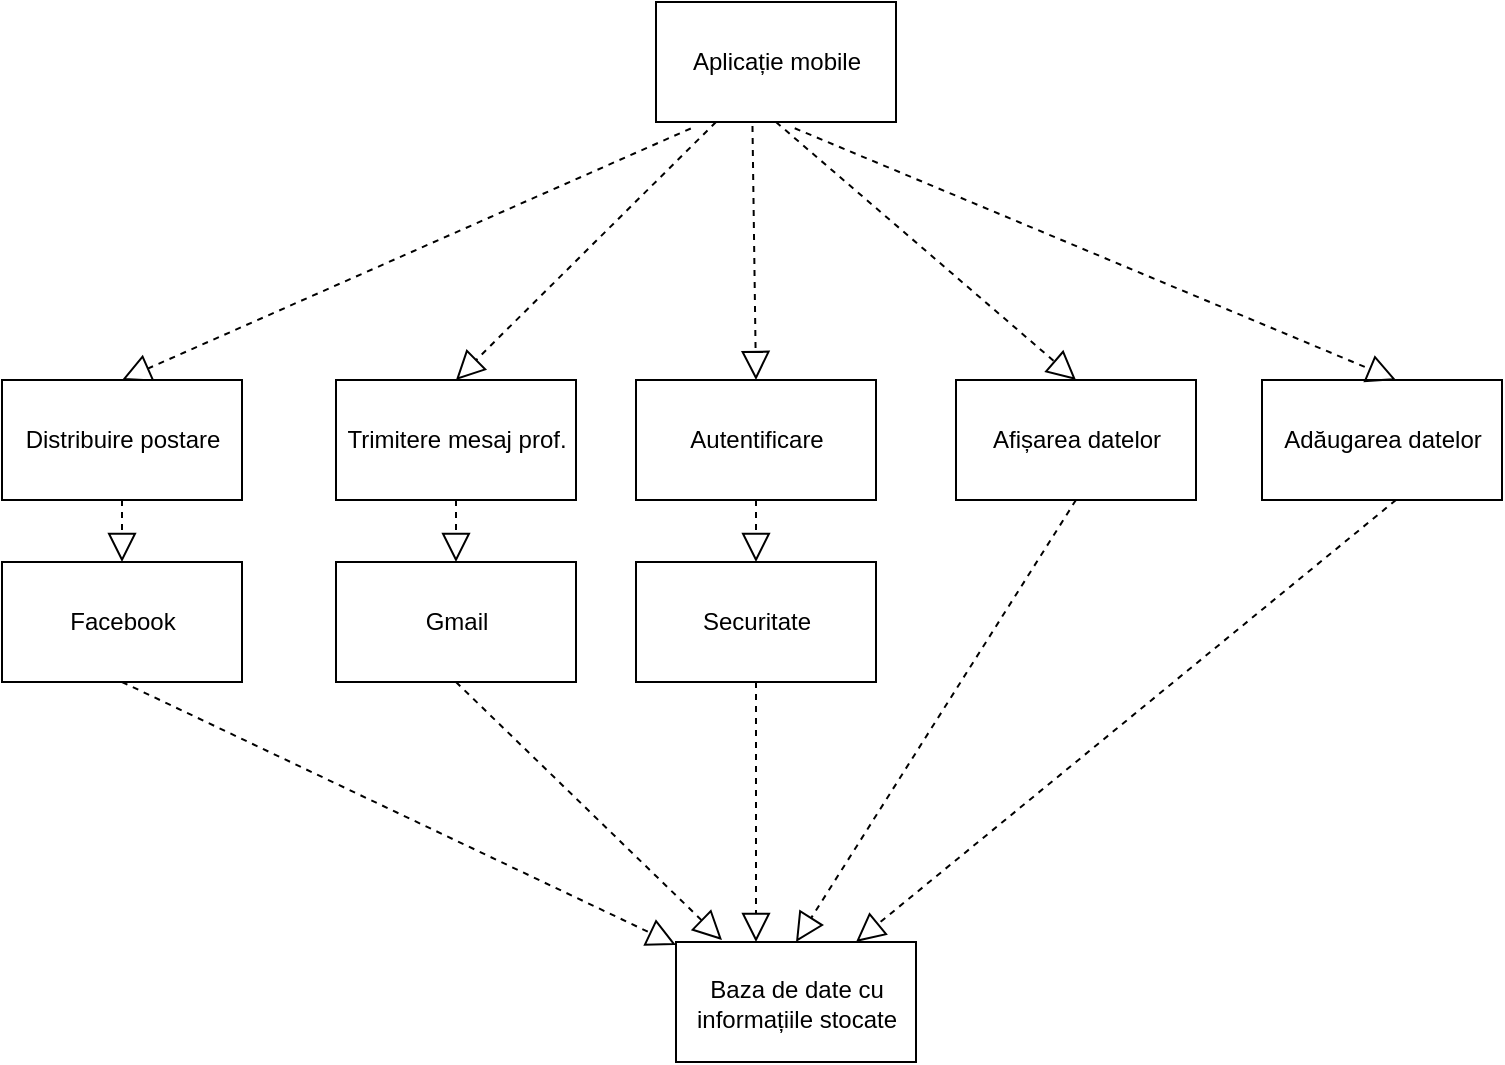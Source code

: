 <mxfile version="12.4.9" type="google"><diagram id="Uqrub3g3tFDlaH3tobnt" name="Page-1"><mxGraphModel dx="925" dy="1557" grid="1" gridSize="10" guides="1" tooltips="1" connect="1" arrows="1" fold="1" page="1" pageScale="1" pageWidth="850" pageHeight="1100" math="0" shadow="0"><root><mxCell id="0"/><mxCell id="1" parent="0"/><mxCell id="fcyRmckIfJ4uwl98cWyP-20" value="" style="rounded=0;whiteSpace=wrap;html=1;" parent="1" vertex="1"><mxGeometry x="437" y="-400" width="120" height="60" as="geometry"/></mxCell><mxCell id="fcyRmckIfJ4uwl98cWyP-1" value="" style="rounded=0;whiteSpace=wrap;html=1;" parent="1" vertex="1"><mxGeometry x="427" y="-870" width="120" height="60" as="geometry"/></mxCell><mxCell id="fcyRmckIfJ4uwl98cWyP-3" value="Aplicație mobile" style="text;html=1;resizable=0;autosize=1;align=center;verticalAlign=middle;points=[];fillColor=none;strokeColor=none;rounded=0;" parent="1" vertex="1"><mxGeometry x="437" y="-850" width="100" height="20" as="geometry"/></mxCell><mxCell id="fcyRmckIfJ4uwl98cWyP-4" value="Baza de date cu" style="text;html=1;resizable=0;autosize=1;align=center;verticalAlign=middle;points=[];fillColor=none;strokeColor=none;rounded=0;" parent="1" vertex="1"><mxGeometry x="447" y="-386" width="100" height="20" as="geometry"/></mxCell><mxCell id="fcyRmckIfJ4uwl98cWyP-5" value="informațiile stocate" style="text;html=1;resizable=0;autosize=1;align=center;verticalAlign=middle;points=[];fillColor=none;strokeColor=none;rounded=0;" parent="1" vertex="1"><mxGeometry x="437" y="-371" width="120" height="20" as="geometry"/></mxCell><mxCell id="fcyRmckIfJ4uwl98cWyP-9" value="" style="endArrow=block;dashed=1;endFill=0;endSize=12;html=1;exitX=0.5;exitY=1;exitDx=0;exitDy=0;entryX=0.5;entryY=0;entryDx=0;entryDy=0;" parent="1" source="fcyRmckIfJ4uwl98cWyP-1" target="fcyRmckIfJ4uwl98cWyP-10" edge="1"><mxGeometry width="160" relative="1" as="geometry"><mxPoint x="636" y="-731" as="sourcePoint"/><mxPoint x="636" y="-691" as="targetPoint"/></mxGeometry></mxCell><mxCell id="fcyRmckIfJ4uwl98cWyP-10" value="" style="rounded=0;whiteSpace=wrap;html=1;" parent="1" vertex="1"><mxGeometry x="577" y="-681" width="120" height="60" as="geometry"/></mxCell><mxCell id="fcyRmckIfJ4uwl98cWyP-14" value="" style="endArrow=block;dashed=1;endFill=0;endSize=12;html=1;entryX=0.5;entryY=0;entryDx=0;entryDy=0;exitX=0.5;exitY=1;exitDx=0;exitDy=0;" parent="1" source="fcyRmckIfJ4uwl98cWyP-10" target="fcyRmckIfJ4uwl98cWyP-20" edge="1"><mxGeometry width="160" relative="1" as="geometry"><mxPoint x="637" y="-501" as="sourcePoint"/><mxPoint x="637" y="-431" as="targetPoint"/></mxGeometry></mxCell><mxCell id="fcyRmckIfJ4uwl98cWyP-17" value="" style="rounded=0;whiteSpace=wrap;html=1;" parent="1" vertex="1"><mxGeometry x="417" y="-681" width="120" height="60" as="geometry"/></mxCell><mxCell id="fcyRmckIfJ4uwl98cWyP-18" value="" style="rounded=0;whiteSpace=wrap;html=1;" parent="1" vertex="1"><mxGeometry x="730" y="-681" width="120" height="60" as="geometry"/></mxCell><mxCell id="fcyRmckIfJ4uwl98cWyP-19" value="Autentificare" style="text;html=1;resizable=0;autosize=1;align=center;verticalAlign=middle;points=[];fillColor=none;strokeColor=none;rounded=0;" parent="1" vertex="1"><mxGeometry x="437" y="-661" width="80" height="20" as="geometry"/></mxCell><mxCell id="fcyRmckIfJ4uwl98cWyP-22" value="" style="endArrow=block;dashed=1;endFill=0;endSize=12;html=1;exitX=0.5;exitY=1;exitDx=0;exitDy=0;" parent="1" source="fcyRmckIfJ4uwl98cWyP-17" target="fcyRmckIfJ4uwl98cWyP-29" edge="1"><mxGeometry width="160" relative="1" as="geometry"><mxPoint x="417" y="-460" as="sourcePoint"/><mxPoint x="577" y="-460" as="targetPoint"/></mxGeometry></mxCell><mxCell id="fcyRmckIfJ4uwl98cWyP-23" value="" style="endArrow=block;dashed=1;endFill=0;endSize=12;html=1;entryX=0.75;entryY=0;entryDx=0;entryDy=0;exitX=0.5;exitY=1;exitDx=0;exitDy=0;" parent="1" target="fcyRmckIfJ4uwl98cWyP-20" edge="1"><mxGeometry width="160" relative="1" as="geometry"><mxPoint x="797" y="-621" as="sourcePoint"/><mxPoint x="907" y="-450" as="targetPoint"/></mxGeometry></mxCell><mxCell id="fcyRmckIfJ4uwl98cWyP-24" value="Afișarea datelor" style="text;html=1;resizable=0;autosize=1;align=center;verticalAlign=middle;points=[];fillColor=none;strokeColor=none;rounded=0;" parent="1" vertex="1"><mxGeometry x="587" y="-661" width="100" height="20" as="geometry"/></mxCell><mxCell id="fcyRmckIfJ4uwl98cWyP-25" value="Adăugarea datelor" style="text;html=1;resizable=0;autosize=1;align=center;verticalAlign=middle;points=[];fillColor=none;strokeColor=none;rounded=0;" parent="1" vertex="1"><mxGeometry x="735" y="-661" width="110" height="20" as="geometry"/></mxCell><mxCell id="fcyRmckIfJ4uwl98cWyP-27" value="" style="endArrow=block;dashed=1;endFill=0;endSize=12;html=1;entryX=0.5;entryY=0;entryDx=0;entryDy=0;exitX=0.402;exitY=1.033;exitDx=0;exitDy=0;exitPerimeter=0;" parent="1" source="fcyRmckIfJ4uwl98cWyP-1" target="fcyRmckIfJ4uwl98cWyP-17" edge="1"><mxGeometry width="160" relative="1" as="geometry"><mxPoint x="337" y="-560" as="sourcePoint"/><mxPoint x="497" y="-560" as="targetPoint"/></mxGeometry></mxCell><mxCell id="fcyRmckIfJ4uwl98cWyP-28" value="" style="endArrow=block;dashed=1;endFill=0;endSize=12;html=1;entryX=0.5;entryY=0;entryDx=0;entryDy=0;exitX=0.578;exitY=1.052;exitDx=0;exitDy=0;exitPerimeter=0;" parent="1" source="fcyRmckIfJ4uwl98cWyP-1" edge="1"><mxGeometry width="160" relative="1" as="geometry"><mxPoint x="817" y="-740" as="sourcePoint"/><mxPoint x="797" y="-681" as="targetPoint"/></mxGeometry></mxCell><mxCell id="fcyRmckIfJ4uwl98cWyP-29" value="" style="rounded=0;whiteSpace=wrap;html=1;" parent="1" vertex="1"><mxGeometry x="417" y="-590" width="120" height="60" as="geometry"/></mxCell><mxCell id="fcyRmckIfJ4uwl98cWyP-30" value="Securitate" style="text;html=1;resizable=0;autosize=1;align=center;verticalAlign=middle;points=[];fillColor=none;strokeColor=none;rounded=0;" parent="1" vertex="1"><mxGeometry x="442" y="-570" width="70" height="20" as="geometry"/></mxCell><mxCell id="fcyRmckIfJ4uwl98cWyP-31" value="" style="rounded=0;whiteSpace=wrap;html=1;" parent="1" vertex="1"><mxGeometry x="267" y="-681" width="120" height="60" as="geometry"/></mxCell><mxCell id="fcyRmckIfJ4uwl98cWyP-32" value="Trimitere mesaj prof." style="text;html=1;resizable=0;autosize=1;align=center;verticalAlign=middle;points=[];fillColor=none;strokeColor=none;rounded=0;" parent="1" vertex="1"><mxGeometry x="267" y="-661" width="120" height="20" as="geometry"/></mxCell><mxCell id="fcyRmckIfJ4uwl98cWyP-33" value="" style="endArrow=block;dashed=1;endFill=0;endSize=12;html=1;exitX=0.5;exitY=1;exitDx=0;exitDy=0;" parent="1" source="fcyRmckIfJ4uwl98cWyP-29" edge="1"><mxGeometry width="160" relative="1" as="geometry"><mxPoint x="407" y="-480" as="sourcePoint"/><mxPoint x="477" y="-400" as="targetPoint"/></mxGeometry></mxCell><mxCell id="fcyRmckIfJ4uwl98cWyP-36" value="" style="rounded=0;whiteSpace=wrap;html=1;" parent="1" vertex="1"><mxGeometry x="267" y="-590" width="120" height="60" as="geometry"/></mxCell><mxCell id="fcyRmckIfJ4uwl98cWyP-37" value="Gmail" style="text;html=1;resizable=0;autosize=1;align=center;verticalAlign=middle;points=[];fillColor=none;strokeColor=none;rounded=0;" parent="1" vertex="1"><mxGeometry x="302" y="-570" width="50" height="20" as="geometry"/></mxCell><mxCell id="fcyRmckIfJ4uwl98cWyP-38" value="" style="endArrow=block;dashed=1;endFill=0;endSize=12;html=1;exitX=0.5;exitY=1;exitDx=0;exitDy=0;entryX=0.5;entryY=0;entryDx=0;entryDy=0;" parent="1" source="fcyRmckIfJ4uwl98cWyP-31" target="fcyRmckIfJ4uwl98cWyP-36" edge="1"><mxGeometry width="160" relative="1" as="geometry"><mxPoint x="247" y="-500" as="sourcePoint"/><mxPoint x="407" y="-500" as="targetPoint"/></mxGeometry></mxCell><mxCell id="fcyRmckIfJ4uwl98cWyP-40" value="" style="endArrow=block;dashed=1;endFill=0;endSize=12;html=1;exitX=0.5;exitY=1;exitDx=0;exitDy=0;" parent="1" source="fcyRmckIfJ4uwl98cWyP-36" edge="1"><mxGeometry width="160" relative="1" as="geometry"><mxPoint x="347" y="-430" as="sourcePoint"/><mxPoint x="460" y="-401" as="targetPoint"/></mxGeometry></mxCell><mxCell id="fcyRmckIfJ4uwl98cWyP-41" value="" style="endArrow=block;dashed=1;endFill=0;endSize=12;html=1;entryX=0.5;entryY=0;entryDx=0;entryDy=0;exitX=0.25;exitY=1;exitDx=0;exitDy=0;" parent="1" source="fcyRmckIfJ4uwl98cWyP-1" target="fcyRmckIfJ4uwl98cWyP-31" edge="1"><mxGeometry width="160" relative="1" as="geometry"><mxPoint x="367" y="-780" as="sourcePoint"/><mxPoint x="527" y="-780" as="targetPoint"/></mxGeometry></mxCell><mxCell id="HhTTvRIaau0kXakKo1CG-1" value="" style="endArrow=block;dashed=1;endFill=0;endSize=12;html=1;exitX=0.145;exitY=1.054;exitDx=0;exitDy=0;exitPerimeter=0;" edge="1" parent="1" source="fcyRmckIfJ4uwl98cWyP-1"><mxGeometry width="160" relative="1" as="geometry"><mxPoint x="512" y="-800" as="sourcePoint"/><mxPoint x="160" y="-681" as="targetPoint"/></mxGeometry></mxCell><mxCell id="HhTTvRIaau0kXakKo1CG-2" value="" style="rounded=0;whiteSpace=wrap;html=1;" vertex="1" parent="1"><mxGeometry x="100" y="-681" width="120" height="60" as="geometry"/></mxCell><mxCell id="HhTTvRIaau0kXakKo1CG-3" value="Distribuire postare" style="text;html=1;resizable=0;autosize=1;align=center;verticalAlign=middle;points=[];fillColor=none;strokeColor=none;rounded=0;" vertex="1" parent="1"><mxGeometry x="105" y="-661" width="110" height="20" as="geometry"/></mxCell><mxCell id="HhTTvRIaau0kXakKo1CG-4" value="" style="rounded=0;whiteSpace=wrap;html=1;" vertex="1" parent="1"><mxGeometry x="100" y="-590" width="120" height="60" as="geometry"/></mxCell><mxCell id="HhTTvRIaau0kXakKo1CG-5" value="Facebook" style="text;html=1;resizable=0;autosize=1;align=center;verticalAlign=middle;points=[];fillColor=none;strokeColor=none;rounded=0;" vertex="1" parent="1"><mxGeometry x="125" y="-570" width="70" height="20" as="geometry"/></mxCell><mxCell id="HhTTvRIaau0kXakKo1CG-6" value="" style="endArrow=block;dashed=1;endFill=0;endSize=12;html=1;exitX=0.5;exitY=1;exitDx=0;exitDy=0;entryX=0.5;entryY=0;entryDx=0;entryDy=0;" edge="1" parent="1" target="HhTTvRIaau0kXakKo1CG-4"><mxGeometry width="160" relative="1" as="geometry"><mxPoint x="160" y="-621" as="sourcePoint"/><mxPoint x="240" y="-500" as="targetPoint"/></mxGeometry></mxCell><mxCell id="HhTTvRIaau0kXakKo1CG-7" value="" style="endArrow=block;dashed=1;endFill=0;endSize=12;html=1;exitX=0.5;exitY=1;exitDx=0;exitDy=0;" edge="1" parent="1" target="fcyRmckIfJ4uwl98cWyP-20"><mxGeometry width="160" relative="1" as="geometry"><mxPoint x="160" y="-530" as="sourcePoint"/><mxPoint x="480" y="-401" as="targetPoint"/></mxGeometry></mxCell></root></mxGraphModel></diagram></mxfile>